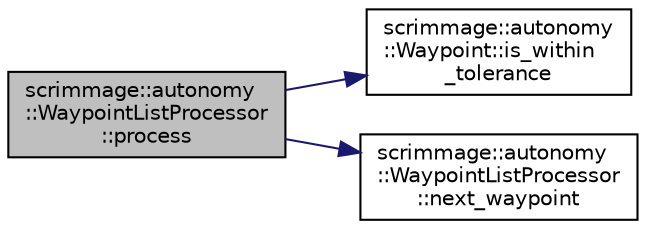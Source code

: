 digraph "scrimmage::autonomy::WaypointListProcessor::process"
{
 // LATEX_PDF_SIZE
  edge [fontname="Helvetica",fontsize="10",labelfontname="Helvetica",labelfontsize="10"];
  node [fontname="Helvetica",fontsize="10",shape=record];
  rankdir="LR";
  Node1 [label="scrimmage::autonomy\l::WaypointListProcessor\l::process",height=0.2,width=0.4,color="black", fillcolor="grey75", style="filled", fontcolor="black",tooltip=" "];
  Node1 -> Node2 [color="midnightblue",fontsize="10",style="solid",fontname="Helvetica"];
  Node2 [label="scrimmage::autonomy\l::Waypoint::is_within\l_tolerance",height=0.2,width=0.4,color="black", fillcolor="white", style="filled",URL="$classscrimmage_1_1autonomy_1_1Waypoint.html#a583617dde094595fa4d1e17c7c5809e2",tooltip=" "];
  Node1 -> Node3 [color="midnightblue",fontsize="10",style="solid",fontname="Helvetica"];
  Node3 [label="scrimmage::autonomy\l::WaypointListProcessor\l::next_waypoint",height=0.2,width=0.4,color="black", fillcolor="white", style="filled",URL="$classscrimmage_1_1autonomy_1_1WaypointListProcessor.html#a800ad394e0623a160e4335af695d4667",tooltip=" "];
}
